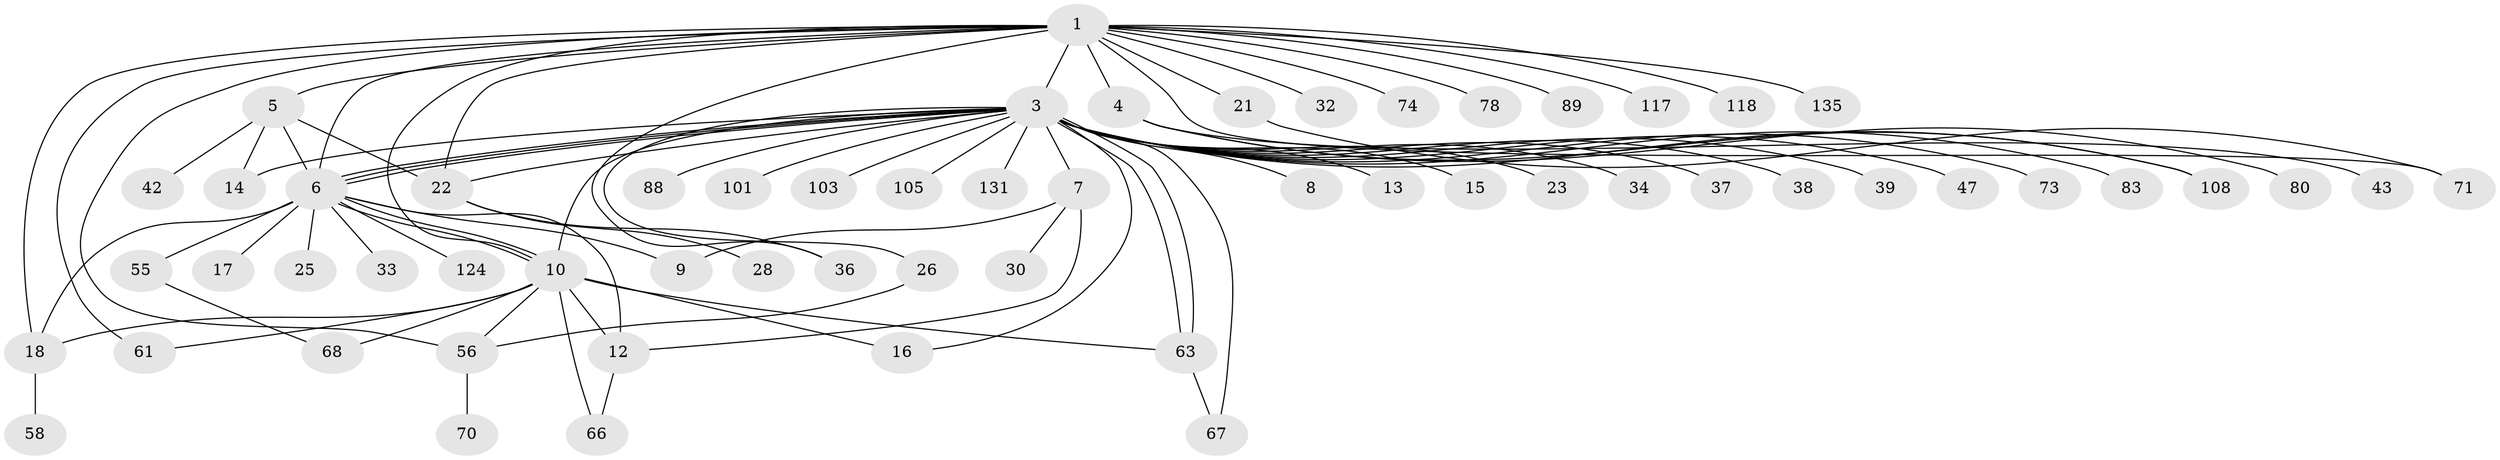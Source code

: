 // original degree distribution, {18: 0.006711409395973154, 3: 0.0738255033557047, 32: 0.006711409395973154, 4: 0.026845637583892617, 5: 0.040268456375838924, 17: 0.006711409395973154, 1: 0.5436241610738255, 16: 0.006711409395973154, 8: 0.006711409395973154, 2: 0.2550335570469799, 11: 0.006711409395973154, 6: 0.006711409395973154, 7: 0.013422818791946308}
// Generated by graph-tools (version 1.1) at 2025/18/03/04/25 18:18:20]
// undirected, 59 vertices, 85 edges
graph export_dot {
graph [start="1"]
  node [color=gray90,style=filled];
  1 [super="+2+75+35"];
  3 [super="+20"];
  4;
  5;
  6;
  7;
  8;
  9 [super="+52+122+45"];
  10 [super="+49+85+106+97+126+140+115+121+127+24+11+77"];
  12 [super="+129+84+27+64+69"];
  13 [super="+41"];
  14 [super="+143+53"];
  15;
  16 [super="+44"];
  17 [super="+46+65+76+19"];
  18;
  21;
  22 [super="+81+130+98+112+137+59+48+31"];
  23;
  25;
  26 [super="+132"];
  28 [super="+29"];
  30 [super="+113+144"];
  32;
  33 [super="+40"];
  34;
  36;
  37;
  38;
  39 [super="+50"];
  42;
  43;
  47;
  55 [super="+116+82+57"];
  56 [super="+102+123+91"];
  58 [super="+119+92"];
  61 [super="+125"];
  63 [super="+149"];
  66;
  67 [super="+104"];
  68;
  70 [super="+100"];
  71;
  73;
  74;
  78;
  80;
  83;
  88;
  89;
  101;
  103;
  105;
  108;
  117;
  118 [super="+128"];
  124;
  131;
  135;
  1 -- 3;
  1 -- 4;
  1 -- 5;
  1 -- 10;
  1 -- 21;
  1 -- 36;
  1 -- 56 [weight=2];
  1 -- 61;
  1 -- 71;
  1 -- 74;
  1 -- 78;
  1 -- 89;
  1 -- 117;
  1 -- 118;
  1 -- 135;
  1 -- 32;
  1 -- 22;
  1 -- 18;
  1 -- 6;
  3 -- 6;
  3 -- 6;
  3 -- 6;
  3 -- 7;
  3 -- 8;
  3 -- 13;
  3 -- 14;
  3 -- 15;
  3 -- 23;
  3 -- 26;
  3 -- 34;
  3 -- 37;
  3 -- 38;
  3 -- 39;
  3 -- 47;
  3 -- 63;
  3 -- 63;
  3 -- 73;
  3 -- 83;
  3 -- 88;
  3 -- 101;
  3 -- 103;
  3 -- 105;
  3 -- 108;
  3 -- 131;
  3 -- 10;
  3 -- 67;
  3 -- 16;
  3 -- 22 [weight=2];
  4 -- 43;
  4 -- 80;
  4 -- 108;
  5 -- 6;
  5 -- 22;
  5 -- 42;
  5 -- 14;
  6 -- 9;
  6 -- 10;
  6 -- 10;
  6 -- 17 [weight=2];
  6 -- 18;
  6 -- 25;
  6 -- 33;
  6 -- 55;
  6 -- 124;
  6 -- 12 [weight=2];
  7 -- 9;
  7 -- 12;
  7 -- 30;
  10 -- 61;
  10 -- 68;
  10 -- 18;
  10 -- 66;
  10 -- 56;
  10 -- 63;
  10 -- 16;
  10 -- 12;
  12 -- 66;
  18 -- 58;
  21 -- 71;
  22 -- 28;
  22 -- 36;
  26 -- 56;
  55 -- 68;
  56 -- 70;
  63 -- 67;
}
